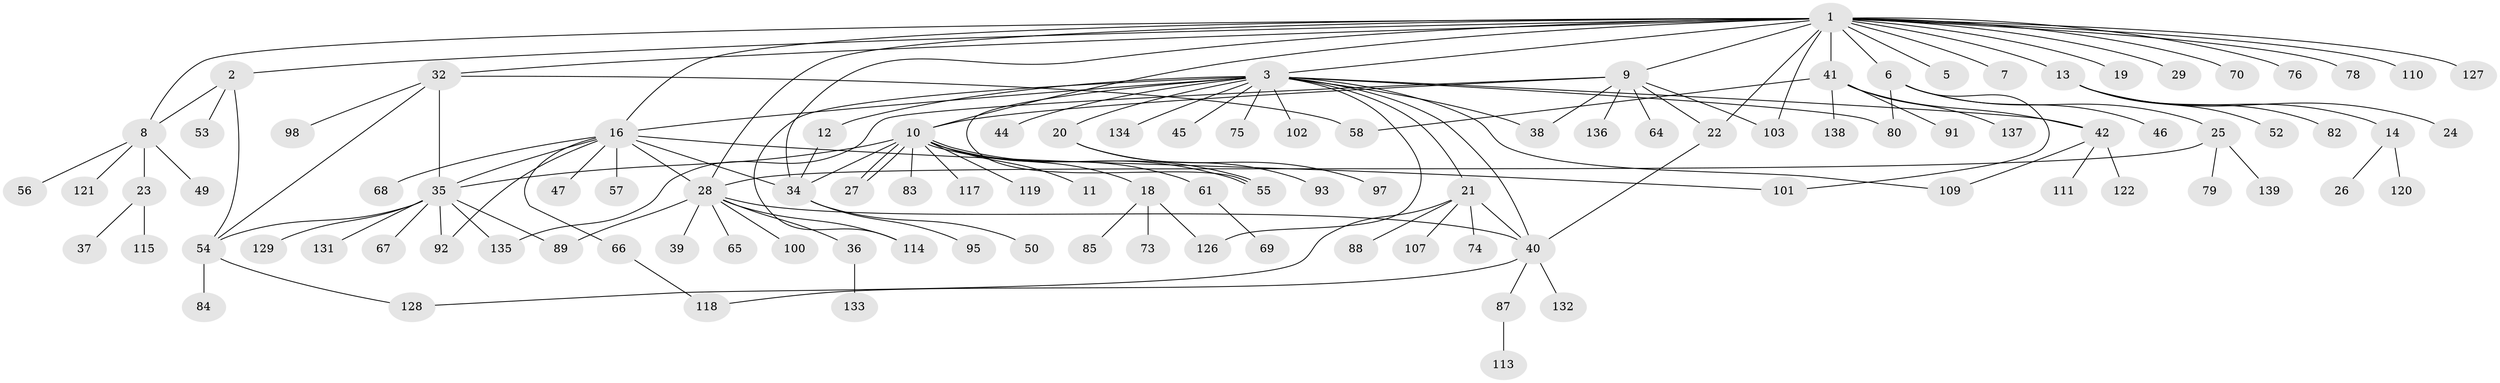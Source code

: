 // Generated by graph-tools (version 1.1) at 2025/23/03/03/25 07:23:51]
// undirected, 107 vertices, 139 edges
graph export_dot {
graph [start="1"]
  node [color=gray90,style=filled];
  1 [super="+94"];
  2 [super="+17"];
  3 [super="+4"];
  5 [super="+33"];
  6 [super="+43"];
  7;
  8 [super="+105"];
  9 [super="+60"];
  10 [super="+116"];
  11;
  12 [super="+15"];
  13 [super="+59"];
  14 [super="+30"];
  16 [super="+112"];
  18 [super="+48"];
  19;
  20 [super="+63"];
  21 [super="+86"];
  22;
  23 [super="+77"];
  24;
  25 [super="+71"];
  26;
  27;
  28 [super="+31"];
  29;
  32 [super="+106"];
  34 [super="+51"];
  35 [super="+72"];
  36;
  37;
  38;
  39;
  40 [super="+99"];
  41 [super="+62"];
  42 [super="+81"];
  44;
  45;
  46;
  47 [super="+96"];
  49;
  50;
  52 [super="+108"];
  53;
  54 [super="+90"];
  55;
  56;
  57;
  58;
  61 [super="+125"];
  64;
  65;
  66;
  67;
  68;
  69;
  70;
  73;
  74;
  75;
  76;
  78;
  79;
  80 [super="+130"];
  82;
  83;
  84;
  85;
  87;
  88;
  89;
  91;
  92;
  93;
  95;
  97;
  98;
  100;
  101 [super="+104"];
  102;
  103;
  107;
  109 [super="+123"];
  110;
  111;
  113;
  114 [super="+124"];
  115;
  117;
  118;
  119;
  120;
  121;
  122;
  126;
  127;
  128;
  129;
  131;
  132;
  133;
  134;
  135;
  136;
  137;
  138;
  139;
  1 -- 2;
  1 -- 3;
  1 -- 5;
  1 -- 6;
  1 -- 7;
  1 -- 8;
  1 -- 9;
  1 -- 10;
  1 -- 13;
  1 -- 16;
  1 -- 19;
  1 -- 22;
  1 -- 28;
  1 -- 29;
  1 -- 32;
  1 -- 34;
  1 -- 41 [weight=2];
  1 -- 70;
  1 -- 76;
  1 -- 78;
  1 -- 103;
  1 -- 110;
  1 -- 127;
  2 -- 8;
  2 -- 54;
  2 -- 53;
  3 -- 20;
  3 -- 40;
  3 -- 44;
  3 -- 55;
  3 -- 126;
  3 -- 38;
  3 -- 102;
  3 -- 134;
  3 -- 75;
  3 -- 12;
  3 -- 45;
  3 -- 109;
  3 -- 16;
  3 -- 114;
  3 -- 21;
  3 -- 80;
  3 -- 42;
  6 -- 25;
  6 -- 80;
  6 -- 101;
  6 -- 46;
  8 -- 23;
  8 -- 49;
  8 -- 56;
  8 -- 121;
  9 -- 38;
  9 -- 103;
  9 -- 64;
  9 -- 22;
  9 -- 135;
  9 -- 136;
  9 -- 10;
  10 -- 11;
  10 -- 18;
  10 -- 27;
  10 -- 27;
  10 -- 35 [weight=2];
  10 -- 55;
  10 -- 55;
  10 -- 61;
  10 -- 83;
  10 -- 117;
  10 -- 119;
  10 -- 34;
  12 -- 34;
  13 -- 14;
  13 -- 24;
  13 -- 52;
  13 -- 82;
  14 -- 26;
  14 -- 120;
  16 -- 28;
  16 -- 47;
  16 -- 57;
  16 -- 66;
  16 -- 68;
  16 -- 92;
  16 -- 35;
  16 -- 34;
  16 -- 101;
  18 -- 85;
  18 -- 126;
  18 -- 73;
  20 -- 93;
  20 -- 97;
  21 -- 40;
  21 -- 74;
  21 -- 88;
  21 -- 107;
  21 -- 128;
  22 -- 40;
  23 -- 37;
  23 -- 115;
  25 -- 28;
  25 -- 79;
  25 -- 139;
  28 -- 36;
  28 -- 39;
  28 -- 65;
  28 -- 100;
  28 -- 114;
  28 -- 40;
  28 -- 89;
  32 -- 35;
  32 -- 54;
  32 -- 58;
  32 -- 98;
  34 -- 50;
  34 -- 95;
  35 -- 54;
  35 -- 67;
  35 -- 89;
  35 -- 92;
  35 -- 135;
  35 -- 129;
  35 -- 131;
  36 -- 133;
  40 -- 87;
  40 -- 132;
  40 -- 118;
  41 -- 42;
  41 -- 58;
  41 -- 91;
  41 -- 137;
  41 -- 138;
  42 -- 122;
  42 -- 111;
  42 -- 109;
  54 -- 84;
  54 -- 128;
  61 -- 69;
  66 -- 118;
  87 -- 113;
}
